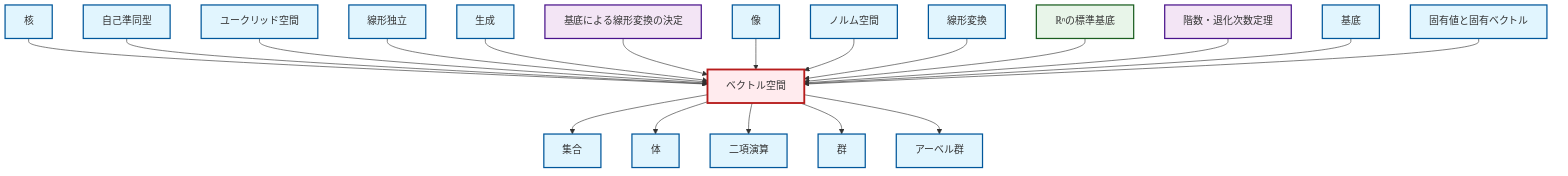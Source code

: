 graph TD
    classDef definition fill:#e1f5fe,stroke:#01579b,stroke-width:2px
    classDef theorem fill:#f3e5f5,stroke:#4a148c,stroke-width:2px
    classDef axiom fill:#fff3e0,stroke:#e65100,stroke-width:2px
    classDef example fill:#e8f5e9,stroke:#1b5e20,stroke-width:2px
    classDef current fill:#ffebee,stroke:#b71c1c,stroke-width:3px
    def-abelian-group["アーベル群"]:::definition
    def-set["集合"]:::definition
    def-normed-vector-space["ノルム空間"]:::definition
    def-binary-operation["二項演算"]:::definition
    def-endomorphism["自己準同型"]:::definition
    def-linear-independence["線形独立"]:::definition
    def-vector-space["ベクトル空間"]:::definition
    def-kernel["核"]:::definition
    def-image["像"]:::definition
    def-basis["基底"]:::definition
    def-eigenvalue-eigenvector["固有値と固有ベクトル"]:::definition
    def-field["体"]:::definition
    thm-linear-transformation-basis["基底による線形変換の決定"]:::theorem
    def-linear-transformation["線形変換"]:::definition
    def-span["生成"]:::definition
    ex-standard-basis-rn["ℝⁿの標準基底"]:::example
    thm-rank-nullity["階数・退化次数定理"]:::theorem
    def-euclidean-space["ユークリッド空間"]:::definition
    def-group["群"]:::definition
    def-kernel --> def-vector-space
    def-endomorphism --> def-vector-space
    def-euclidean-space --> def-vector-space
    def-linear-independence --> def-vector-space
    def-span --> def-vector-space
    def-vector-space --> def-set
    thm-linear-transformation-basis --> def-vector-space
    def-image --> def-vector-space
    def-vector-space --> def-field
    def-normed-vector-space --> def-vector-space
    def-linear-transformation --> def-vector-space
    def-vector-space --> def-binary-operation
    ex-standard-basis-rn --> def-vector-space
    thm-rank-nullity --> def-vector-space
    def-basis --> def-vector-space
    def-vector-space --> def-group
    def-vector-space --> def-abelian-group
    def-eigenvalue-eigenvector --> def-vector-space
    class def-vector-space current